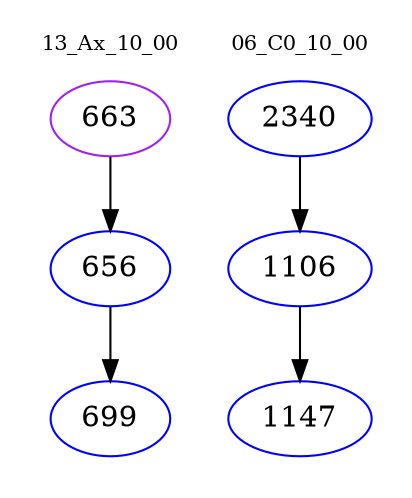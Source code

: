 digraph{
subgraph cluster_0 {
color = white
label = "13_Ax_10_00";
fontsize=10;
T0_663 [label="663", color="purple"]
T0_663 -> T0_656 [color="black"]
T0_656 [label="656", color="blue"]
T0_656 -> T0_699 [color="black"]
T0_699 [label="699", color="blue"]
}
subgraph cluster_1 {
color = white
label = "06_C0_10_00";
fontsize=10;
T1_2340 [label="2340", color="blue"]
T1_2340 -> T1_1106 [color="black"]
T1_1106 [label="1106", color="blue"]
T1_1106 -> T1_1147 [color="black"]
T1_1147 [label="1147", color="blue"]
}
}

